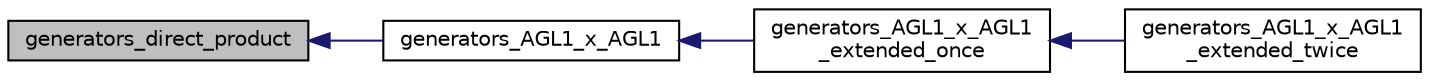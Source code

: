 digraph "generators_direct_product"
{
  edge [fontname="Helvetica",fontsize="10",labelfontname="Helvetica",labelfontsize="10"];
  node [fontname="Helvetica",fontsize="10",shape=record];
  rankdir="LR";
  Node322 [label="generators_direct_product",height=0.2,width=0.4,color="black", fillcolor="grey75", style="filled", fontcolor="black"];
  Node322 -> Node323 [dir="back",color="midnightblue",fontsize="10",style="solid",fontname="Helvetica"];
  Node323 [label="generators_AGL1_x_AGL1",height=0.2,width=0.4,color="black", fillcolor="white", style="filled",URL="$d4/d95/group__generators_8_c.html#a59d9573735ad78a49493c5fdde859e31"];
  Node323 -> Node324 [dir="back",color="midnightblue",fontsize="10",style="solid",fontname="Helvetica"];
  Node324 [label="generators_AGL1_x_AGL1\l_extended_once",height=0.2,width=0.4,color="black", fillcolor="white", style="filled",URL="$d4/d95/group__generators_8_c.html#ab158fdf7b90aead2cc7bc6c6deed6fc4"];
  Node324 -> Node325 [dir="back",color="midnightblue",fontsize="10",style="solid",fontname="Helvetica"];
  Node325 [label="generators_AGL1_x_AGL1\l_extended_twice",height=0.2,width=0.4,color="black", fillcolor="white", style="filled",URL="$d4/d95/group__generators_8_c.html#a6c6b641ff612914abcf08999a94a9e46"];
}
